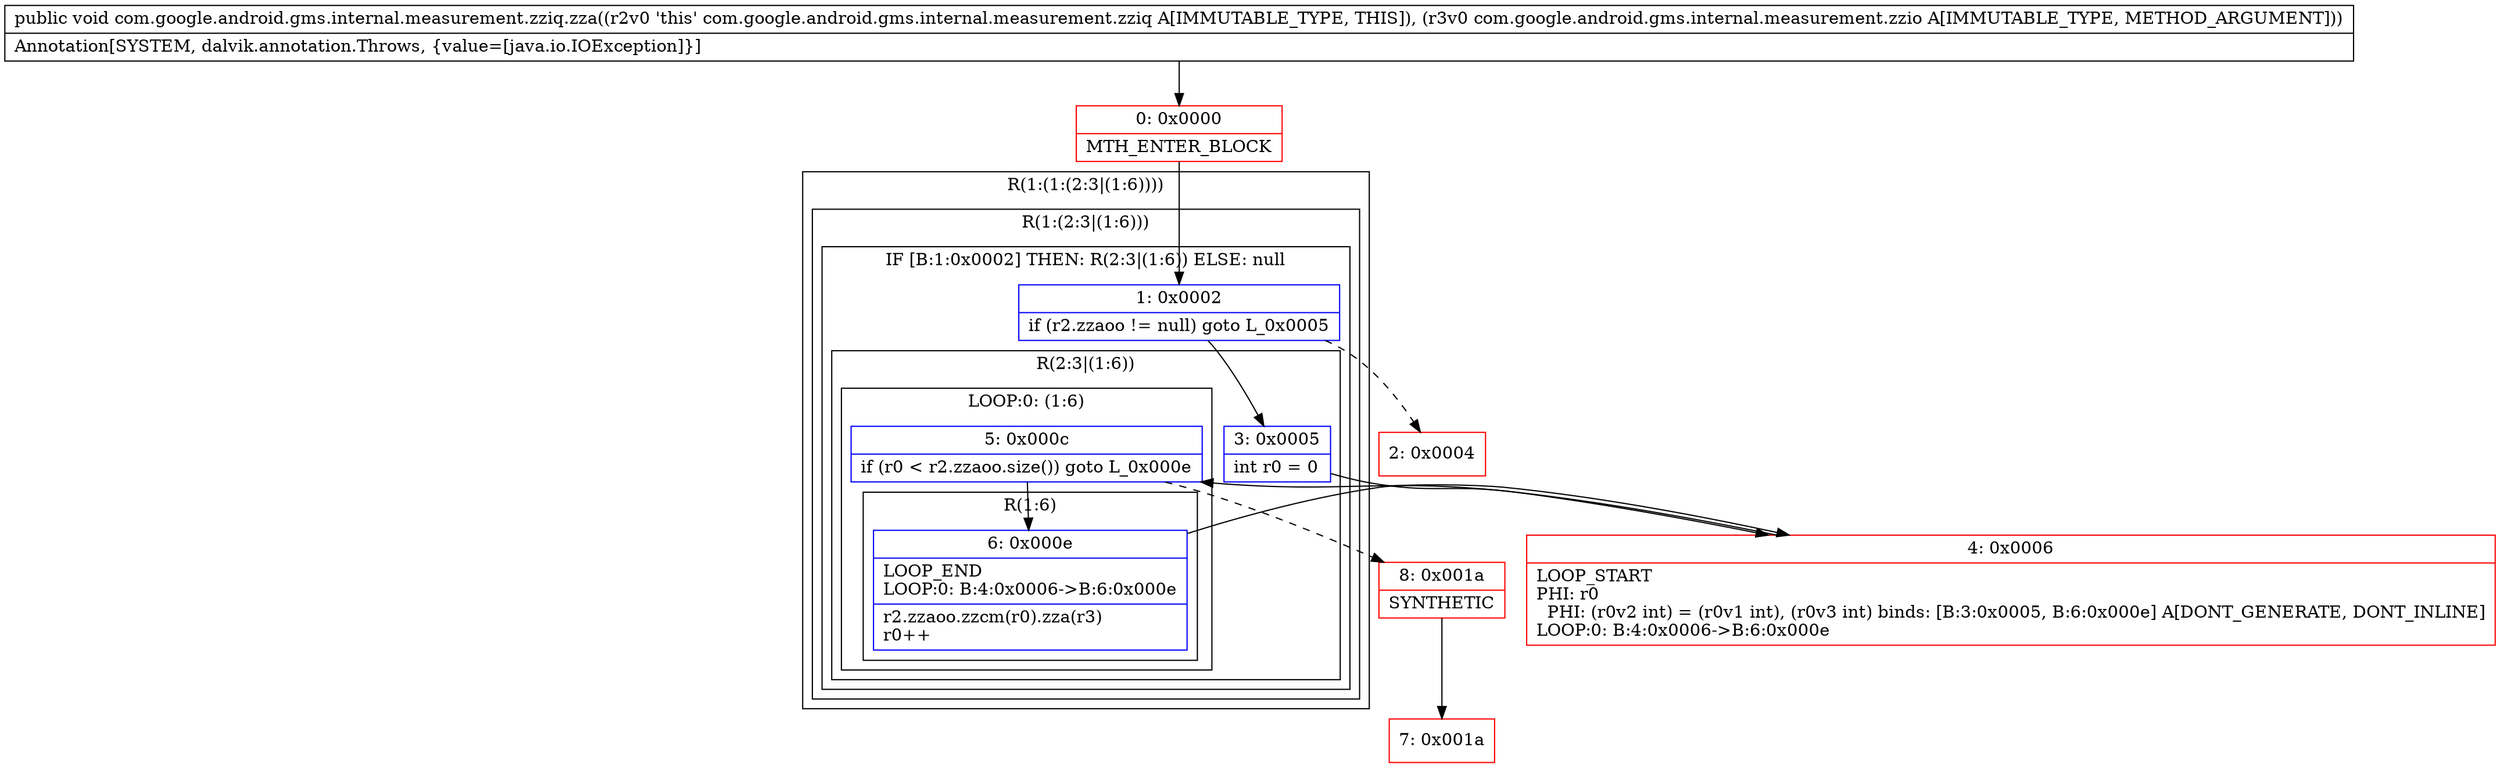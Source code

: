 digraph "CFG forcom.google.android.gms.internal.measurement.zziq.zza(Lcom\/google\/android\/gms\/internal\/measurement\/zzio;)V" {
subgraph cluster_Region_1519507103 {
label = "R(1:(1:(2:3|(1:6))))";
node [shape=record,color=blue];
subgraph cluster_Region_1573845563 {
label = "R(1:(2:3|(1:6)))";
node [shape=record,color=blue];
subgraph cluster_IfRegion_1543101002 {
label = "IF [B:1:0x0002] THEN: R(2:3|(1:6)) ELSE: null";
node [shape=record,color=blue];
Node_1 [shape=record,label="{1\:\ 0x0002|if (r2.zzaoo != null) goto L_0x0005\l}"];
subgraph cluster_Region_1000735090 {
label = "R(2:3|(1:6))";
node [shape=record,color=blue];
Node_3 [shape=record,label="{3\:\ 0x0005|int r0 = 0\l}"];
subgraph cluster_LoopRegion_725694613 {
label = "LOOP:0: (1:6)";
node [shape=record,color=blue];
Node_5 [shape=record,label="{5\:\ 0x000c|if (r0 \< r2.zzaoo.size()) goto L_0x000e\l}"];
subgraph cluster_Region_1094539593 {
label = "R(1:6)";
node [shape=record,color=blue];
Node_6 [shape=record,label="{6\:\ 0x000e|LOOP_END\lLOOP:0: B:4:0x0006\-\>B:6:0x000e\l|r2.zzaoo.zzcm(r0).zza(r3)\lr0++\l}"];
}
}
}
}
}
}
Node_0 [shape=record,color=red,label="{0\:\ 0x0000|MTH_ENTER_BLOCK\l}"];
Node_2 [shape=record,color=red,label="{2\:\ 0x0004}"];
Node_4 [shape=record,color=red,label="{4\:\ 0x0006|LOOP_START\lPHI: r0 \l  PHI: (r0v2 int) = (r0v1 int), (r0v3 int) binds: [B:3:0x0005, B:6:0x000e] A[DONT_GENERATE, DONT_INLINE]\lLOOP:0: B:4:0x0006\-\>B:6:0x000e\l}"];
Node_7 [shape=record,color=red,label="{7\:\ 0x001a}"];
Node_8 [shape=record,color=red,label="{8\:\ 0x001a|SYNTHETIC\l}"];
MethodNode[shape=record,label="{public void com.google.android.gms.internal.measurement.zziq.zza((r2v0 'this' com.google.android.gms.internal.measurement.zziq A[IMMUTABLE_TYPE, THIS]), (r3v0 com.google.android.gms.internal.measurement.zzio A[IMMUTABLE_TYPE, METHOD_ARGUMENT]))  | Annotation[SYSTEM, dalvik.annotation.Throws, \{value=[java.io.IOException]\}]\l}"];
MethodNode -> Node_0;
Node_1 -> Node_2[style=dashed];
Node_1 -> Node_3;
Node_3 -> Node_4;
Node_5 -> Node_6;
Node_5 -> Node_8[style=dashed];
Node_6 -> Node_4;
Node_0 -> Node_1;
Node_4 -> Node_5;
Node_8 -> Node_7;
}

